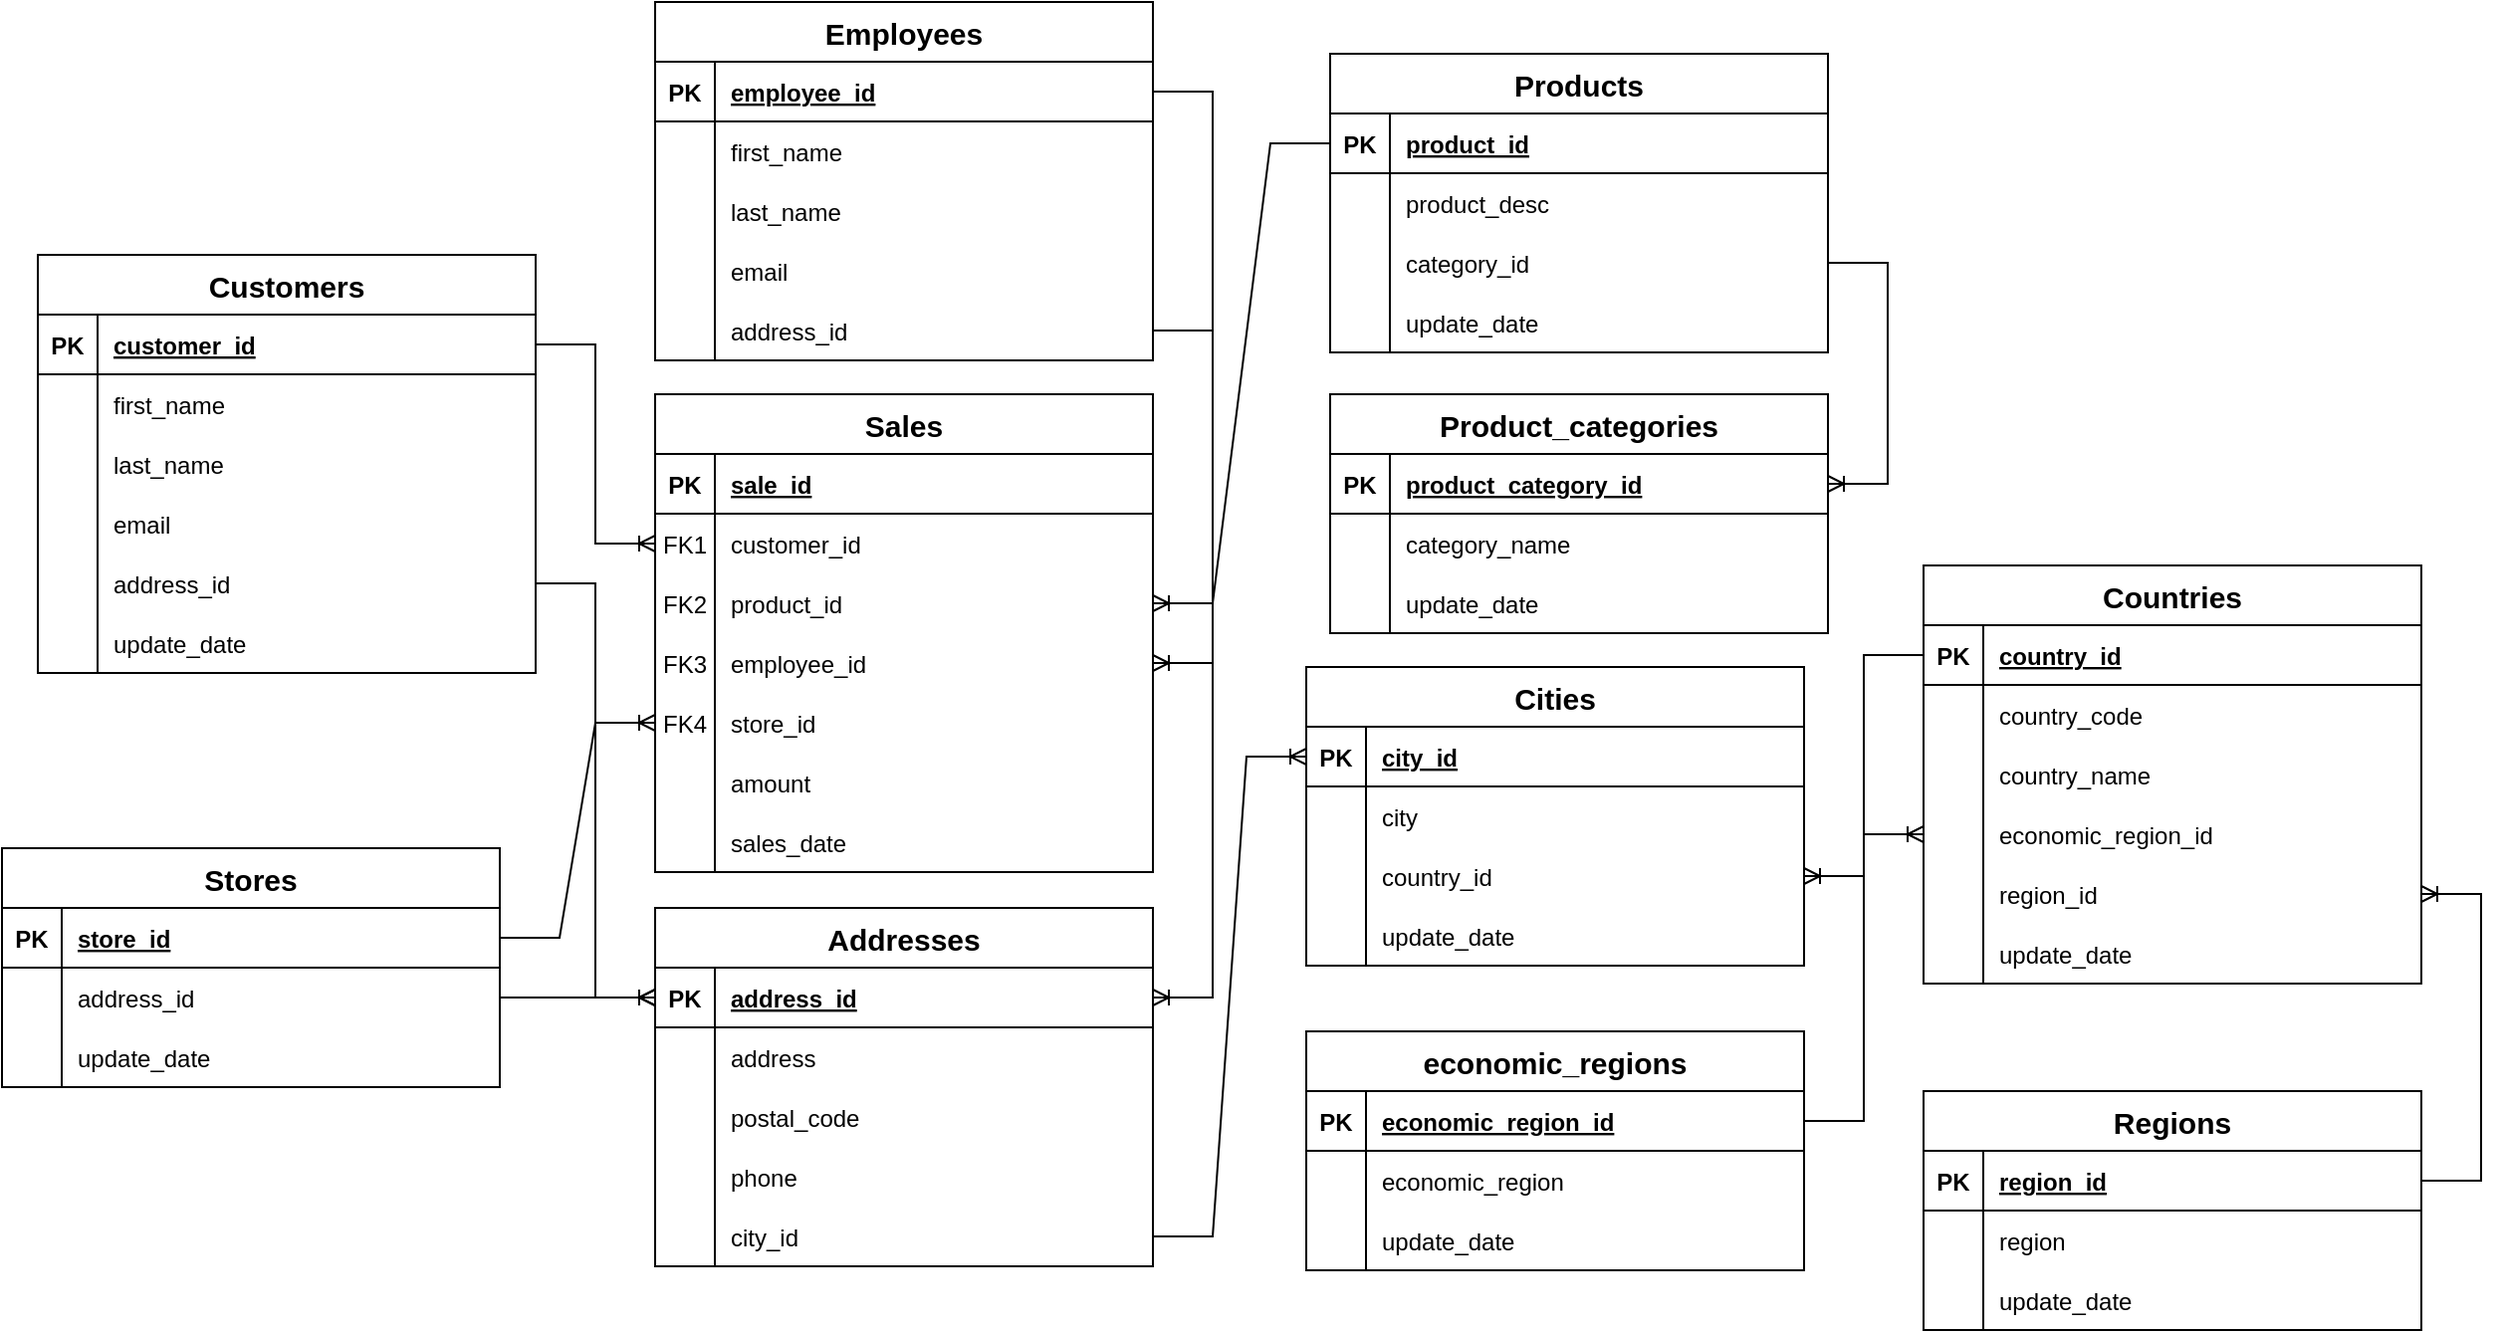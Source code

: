 <mxfile version="24.6.4" type="github">
  <diagram id="R2lEEEUBdFMjLlhIrx00" name="Page-1">
    <mxGraphModel dx="1886" dy="1206" grid="0" gridSize="10" guides="1" tooltips="1" connect="1" arrows="1" fold="1" page="0" pageScale="1" pageWidth="850" pageHeight="1100" math="0" shadow="0" extFonts="Permanent Marker^https://fonts.googleapis.com/css?family=Permanent+Marker">
      <root>
        <mxCell id="0" />
        <mxCell id="1" parent="0" />
        <mxCell id="C-vyLk0tnHw3VtMMgP7b-2" value="Sales" style="shape=table;startSize=30;container=1;collapsible=1;childLayout=tableLayout;fixedRows=1;rowLines=0;fontStyle=1;align=center;resizeLast=1;fontSize=15;" parent="1" vertex="1">
          <mxGeometry x="360" y="-166" width="250" height="240" as="geometry" />
        </mxCell>
        <mxCell id="C-vyLk0tnHw3VtMMgP7b-3" value="" style="shape=partialRectangle;collapsible=0;dropTarget=0;pointerEvents=0;fillColor=none;points=[[0,0.5],[1,0.5]];portConstraint=eastwest;top=0;left=0;right=0;bottom=1;" parent="C-vyLk0tnHw3VtMMgP7b-2" vertex="1">
          <mxGeometry y="30" width="250" height="30" as="geometry" />
        </mxCell>
        <mxCell id="C-vyLk0tnHw3VtMMgP7b-4" value="PK" style="shape=partialRectangle;overflow=hidden;connectable=0;fillColor=none;top=0;left=0;bottom=0;right=0;fontStyle=1;" parent="C-vyLk0tnHw3VtMMgP7b-3" vertex="1">
          <mxGeometry width="30" height="30" as="geometry">
            <mxRectangle width="30" height="30" as="alternateBounds" />
          </mxGeometry>
        </mxCell>
        <mxCell id="C-vyLk0tnHw3VtMMgP7b-5" value="sale_id" style="shape=partialRectangle;overflow=hidden;connectable=0;fillColor=none;top=0;left=0;bottom=0;right=0;align=left;spacingLeft=6;fontStyle=5;" parent="C-vyLk0tnHw3VtMMgP7b-3" vertex="1">
          <mxGeometry x="30" width="220" height="30" as="geometry">
            <mxRectangle width="220" height="30" as="alternateBounds" />
          </mxGeometry>
        </mxCell>
        <mxCell id="C-vyLk0tnHw3VtMMgP7b-6" value="" style="shape=partialRectangle;collapsible=0;dropTarget=0;pointerEvents=0;fillColor=none;points=[[0,0.5],[1,0.5]];portConstraint=eastwest;top=0;left=0;right=0;bottom=0;" parent="C-vyLk0tnHw3VtMMgP7b-2" vertex="1">
          <mxGeometry y="60" width="250" height="30" as="geometry" />
        </mxCell>
        <mxCell id="C-vyLk0tnHw3VtMMgP7b-7" value="FK1" style="shape=partialRectangle;overflow=hidden;connectable=0;fillColor=none;top=0;left=0;bottom=0;right=0;" parent="C-vyLk0tnHw3VtMMgP7b-6" vertex="1">
          <mxGeometry width="30" height="30" as="geometry">
            <mxRectangle width="30" height="30" as="alternateBounds" />
          </mxGeometry>
        </mxCell>
        <mxCell id="C-vyLk0tnHw3VtMMgP7b-8" value="customer_id" style="shape=partialRectangle;overflow=hidden;connectable=0;fillColor=none;top=0;left=0;bottom=0;right=0;align=left;spacingLeft=6;" parent="C-vyLk0tnHw3VtMMgP7b-6" vertex="1">
          <mxGeometry x="30" width="220" height="30" as="geometry">
            <mxRectangle width="220" height="30" as="alternateBounds" />
          </mxGeometry>
        </mxCell>
        <mxCell id="C-vyLk0tnHw3VtMMgP7b-9" value="" style="shape=partialRectangle;collapsible=0;dropTarget=0;pointerEvents=0;fillColor=none;points=[[0,0.5],[1,0.5]];portConstraint=eastwest;top=0;left=0;right=0;bottom=0;" parent="C-vyLk0tnHw3VtMMgP7b-2" vertex="1">
          <mxGeometry y="90" width="250" height="30" as="geometry" />
        </mxCell>
        <mxCell id="C-vyLk0tnHw3VtMMgP7b-10" value="FK2" style="shape=partialRectangle;overflow=hidden;connectable=0;fillColor=none;top=0;left=0;bottom=0;right=0;" parent="C-vyLk0tnHw3VtMMgP7b-9" vertex="1">
          <mxGeometry width="30" height="30" as="geometry">
            <mxRectangle width="30" height="30" as="alternateBounds" />
          </mxGeometry>
        </mxCell>
        <mxCell id="C-vyLk0tnHw3VtMMgP7b-11" value="product_id" style="shape=partialRectangle;overflow=hidden;connectable=0;fillColor=none;top=0;left=0;bottom=0;right=0;align=left;spacingLeft=6;" parent="C-vyLk0tnHw3VtMMgP7b-9" vertex="1">
          <mxGeometry x="30" width="220" height="30" as="geometry">
            <mxRectangle width="220" height="30" as="alternateBounds" />
          </mxGeometry>
        </mxCell>
        <mxCell id="7gy6fMi0LhEZL40kNrZx-1" value="" style="shape=tableRow;horizontal=0;startSize=0;swimlaneHead=0;swimlaneBody=0;fillColor=none;collapsible=0;dropTarget=0;points=[[0,0.5],[1,0.5]];portConstraint=eastwest;top=0;left=0;right=0;bottom=0;" parent="C-vyLk0tnHw3VtMMgP7b-2" vertex="1">
          <mxGeometry y="120" width="250" height="30" as="geometry" />
        </mxCell>
        <mxCell id="7gy6fMi0LhEZL40kNrZx-2" value="FK3" style="shape=partialRectangle;connectable=0;fillColor=none;top=0;left=0;bottom=0;right=0;editable=1;overflow=hidden;" parent="7gy6fMi0LhEZL40kNrZx-1" vertex="1">
          <mxGeometry width="30" height="30" as="geometry">
            <mxRectangle width="30" height="30" as="alternateBounds" />
          </mxGeometry>
        </mxCell>
        <mxCell id="7gy6fMi0LhEZL40kNrZx-3" value="employee_id" style="shape=partialRectangle;connectable=0;fillColor=none;top=0;left=0;bottom=0;right=0;align=left;spacingLeft=6;overflow=hidden;" parent="7gy6fMi0LhEZL40kNrZx-1" vertex="1">
          <mxGeometry x="30" width="220" height="30" as="geometry">
            <mxRectangle width="220" height="30" as="alternateBounds" />
          </mxGeometry>
        </mxCell>
        <mxCell id="7gy6fMi0LhEZL40kNrZx-7" value="" style="shape=tableRow;horizontal=0;startSize=0;swimlaneHead=0;swimlaneBody=0;fillColor=none;collapsible=0;dropTarget=0;points=[[0,0.5],[1,0.5]];portConstraint=eastwest;top=0;left=0;right=0;bottom=0;" parent="C-vyLk0tnHw3VtMMgP7b-2" vertex="1">
          <mxGeometry y="150" width="250" height="30" as="geometry" />
        </mxCell>
        <mxCell id="7gy6fMi0LhEZL40kNrZx-8" value="FK4" style="shape=partialRectangle;connectable=0;fillColor=none;top=0;left=0;bottom=0;right=0;editable=1;overflow=hidden;" parent="7gy6fMi0LhEZL40kNrZx-7" vertex="1">
          <mxGeometry width="30" height="30" as="geometry">
            <mxRectangle width="30" height="30" as="alternateBounds" />
          </mxGeometry>
        </mxCell>
        <mxCell id="7gy6fMi0LhEZL40kNrZx-9" value="store_id" style="shape=partialRectangle;connectable=0;fillColor=none;top=0;left=0;bottom=0;right=0;align=left;spacingLeft=6;overflow=hidden;" parent="7gy6fMi0LhEZL40kNrZx-7" vertex="1">
          <mxGeometry x="30" width="220" height="30" as="geometry">
            <mxRectangle width="220" height="30" as="alternateBounds" />
          </mxGeometry>
        </mxCell>
        <mxCell id="7gy6fMi0LhEZL40kNrZx-4" value="" style="shape=tableRow;horizontal=0;startSize=0;swimlaneHead=0;swimlaneBody=0;fillColor=none;collapsible=0;dropTarget=0;points=[[0,0.5],[1,0.5]];portConstraint=eastwest;top=0;left=0;right=0;bottom=0;" parent="C-vyLk0tnHw3VtMMgP7b-2" vertex="1">
          <mxGeometry y="180" width="250" height="30" as="geometry" />
        </mxCell>
        <mxCell id="7gy6fMi0LhEZL40kNrZx-5" value="" style="shape=partialRectangle;connectable=0;fillColor=none;top=0;left=0;bottom=0;right=0;editable=1;overflow=hidden;" parent="7gy6fMi0LhEZL40kNrZx-4" vertex="1">
          <mxGeometry width="30" height="30" as="geometry">
            <mxRectangle width="30" height="30" as="alternateBounds" />
          </mxGeometry>
        </mxCell>
        <mxCell id="7gy6fMi0LhEZL40kNrZx-6" value="amount" style="shape=partialRectangle;connectable=0;fillColor=none;top=0;left=0;bottom=0;right=0;align=left;spacingLeft=6;overflow=hidden;" parent="7gy6fMi0LhEZL40kNrZx-4" vertex="1">
          <mxGeometry x="30" width="220" height="30" as="geometry">
            <mxRectangle width="220" height="30" as="alternateBounds" />
          </mxGeometry>
        </mxCell>
        <mxCell id="7gy6fMi0LhEZL40kNrZx-131" style="shape=tableRow;horizontal=0;startSize=0;swimlaneHead=0;swimlaneBody=0;fillColor=none;collapsible=0;dropTarget=0;points=[[0,0.5],[1,0.5]];portConstraint=eastwest;top=0;left=0;right=0;bottom=0;" parent="C-vyLk0tnHw3VtMMgP7b-2" vertex="1">
          <mxGeometry y="210" width="250" height="30" as="geometry" />
        </mxCell>
        <mxCell id="7gy6fMi0LhEZL40kNrZx-132" style="shape=partialRectangle;connectable=0;fillColor=none;top=0;left=0;bottom=0;right=0;editable=1;overflow=hidden;" parent="7gy6fMi0LhEZL40kNrZx-131" vertex="1">
          <mxGeometry width="30" height="30" as="geometry">
            <mxRectangle width="30" height="30" as="alternateBounds" />
          </mxGeometry>
        </mxCell>
        <mxCell id="7gy6fMi0LhEZL40kNrZx-133" value="sales_date" style="shape=partialRectangle;connectable=0;fillColor=none;top=0;left=0;bottom=0;right=0;align=left;spacingLeft=6;overflow=hidden;" parent="7gy6fMi0LhEZL40kNrZx-131" vertex="1">
          <mxGeometry x="30" width="220" height="30" as="geometry">
            <mxRectangle width="220" height="30" as="alternateBounds" />
          </mxGeometry>
        </mxCell>
        <mxCell id="7gy6fMi0LhEZL40kNrZx-35" value="Products" style="shape=table;startSize=30;container=1;collapsible=1;childLayout=tableLayout;fixedRows=1;rowLines=0;fontStyle=1;align=center;resizeLast=1;fontSize=15;" parent="1" vertex="1">
          <mxGeometry x="699" y="-337" width="250" height="150" as="geometry" />
        </mxCell>
        <mxCell id="7gy6fMi0LhEZL40kNrZx-36" value="" style="shape=partialRectangle;collapsible=0;dropTarget=0;pointerEvents=0;fillColor=none;points=[[0,0.5],[1,0.5]];portConstraint=eastwest;top=0;left=0;right=0;bottom=1;" parent="7gy6fMi0LhEZL40kNrZx-35" vertex="1">
          <mxGeometry y="30" width="250" height="30" as="geometry" />
        </mxCell>
        <mxCell id="7gy6fMi0LhEZL40kNrZx-37" value="PK" style="shape=partialRectangle;overflow=hidden;connectable=0;fillColor=none;top=0;left=0;bottom=0;right=0;fontStyle=1;" parent="7gy6fMi0LhEZL40kNrZx-36" vertex="1">
          <mxGeometry width="30" height="30" as="geometry">
            <mxRectangle width="30" height="30" as="alternateBounds" />
          </mxGeometry>
        </mxCell>
        <mxCell id="7gy6fMi0LhEZL40kNrZx-38" value="product_id" style="shape=partialRectangle;overflow=hidden;connectable=0;fillColor=none;top=0;left=0;bottom=0;right=0;align=left;spacingLeft=6;fontStyle=5;" parent="7gy6fMi0LhEZL40kNrZx-36" vertex="1">
          <mxGeometry x="30" width="220" height="30" as="geometry">
            <mxRectangle width="220" height="30" as="alternateBounds" />
          </mxGeometry>
        </mxCell>
        <mxCell id="7gy6fMi0LhEZL40kNrZx-39" value="" style="shape=partialRectangle;collapsible=0;dropTarget=0;pointerEvents=0;fillColor=none;points=[[0,0.5],[1,0.5]];portConstraint=eastwest;top=0;left=0;right=0;bottom=0;" parent="7gy6fMi0LhEZL40kNrZx-35" vertex="1">
          <mxGeometry y="60" width="250" height="30" as="geometry" />
        </mxCell>
        <mxCell id="7gy6fMi0LhEZL40kNrZx-40" value="" style="shape=partialRectangle;overflow=hidden;connectable=0;fillColor=none;top=0;left=0;bottom=0;right=0;" parent="7gy6fMi0LhEZL40kNrZx-39" vertex="1">
          <mxGeometry width="30" height="30" as="geometry">
            <mxRectangle width="30" height="30" as="alternateBounds" />
          </mxGeometry>
        </mxCell>
        <mxCell id="7gy6fMi0LhEZL40kNrZx-41" value="product_desc" style="shape=partialRectangle;overflow=hidden;connectable=0;fillColor=none;top=0;left=0;bottom=0;right=0;align=left;spacingLeft=6;" parent="7gy6fMi0LhEZL40kNrZx-39" vertex="1">
          <mxGeometry x="30" width="220" height="30" as="geometry">
            <mxRectangle width="220" height="30" as="alternateBounds" />
          </mxGeometry>
        </mxCell>
        <mxCell id="7gy6fMi0LhEZL40kNrZx-42" value="" style="shape=partialRectangle;collapsible=0;dropTarget=0;pointerEvents=0;fillColor=none;points=[[0,0.5],[1,0.5]];portConstraint=eastwest;top=0;left=0;right=0;bottom=0;" parent="7gy6fMi0LhEZL40kNrZx-35" vertex="1">
          <mxGeometry y="90" width="250" height="30" as="geometry" />
        </mxCell>
        <mxCell id="7gy6fMi0LhEZL40kNrZx-43" value="" style="shape=partialRectangle;overflow=hidden;connectable=0;fillColor=none;top=0;left=0;bottom=0;right=0;" parent="7gy6fMi0LhEZL40kNrZx-42" vertex="1">
          <mxGeometry width="30" height="30" as="geometry">
            <mxRectangle width="30" height="30" as="alternateBounds" />
          </mxGeometry>
        </mxCell>
        <mxCell id="7gy6fMi0LhEZL40kNrZx-44" value="category_id" style="shape=partialRectangle;overflow=hidden;connectable=0;fillColor=none;top=0;left=0;bottom=0;right=0;align=left;spacingLeft=6;" parent="7gy6fMi0LhEZL40kNrZx-42" vertex="1">
          <mxGeometry x="30" width="220" height="30" as="geometry">
            <mxRectangle width="220" height="30" as="alternateBounds" />
          </mxGeometry>
        </mxCell>
        <mxCell id="7gy6fMi0LhEZL40kNrZx-48" value="" style="shape=tableRow;horizontal=0;startSize=0;swimlaneHead=0;swimlaneBody=0;fillColor=none;collapsible=0;dropTarget=0;points=[[0,0.5],[1,0.5]];portConstraint=eastwest;top=0;left=0;right=0;bottom=0;" parent="7gy6fMi0LhEZL40kNrZx-35" vertex="1">
          <mxGeometry y="120" width="250" height="30" as="geometry" />
        </mxCell>
        <mxCell id="7gy6fMi0LhEZL40kNrZx-49" value="" style="shape=partialRectangle;connectable=0;fillColor=none;top=0;left=0;bottom=0;right=0;editable=1;overflow=hidden;" parent="7gy6fMi0LhEZL40kNrZx-48" vertex="1">
          <mxGeometry width="30" height="30" as="geometry">
            <mxRectangle width="30" height="30" as="alternateBounds" />
          </mxGeometry>
        </mxCell>
        <mxCell id="7gy6fMi0LhEZL40kNrZx-50" value="update_date" style="shape=partialRectangle;connectable=0;fillColor=none;top=0;left=0;bottom=0;right=0;align=left;spacingLeft=6;overflow=hidden;" parent="7gy6fMi0LhEZL40kNrZx-48" vertex="1">
          <mxGeometry x="30" width="220" height="30" as="geometry">
            <mxRectangle width="220" height="30" as="alternateBounds" />
          </mxGeometry>
        </mxCell>
        <mxCell id="7gy6fMi0LhEZL40kNrZx-83" value="Employees" style="shape=table;startSize=30;container=1;collapsible=1;childLayout=tableLayout;fixedRows=1;rowLines=0;fontStyle=1;align=center;resizeLast=1;fontSize=15;" parent="1" vertex="1">
          <mxGeometry x="360" y="-363" width="250" height="180" as="geometry" />
        </mxCell>
        <mxCell id="7gy6fMi0LhEZL40kNrZx-84" value="" style="shape=partialRectangle;collapsible=0;dropTarget=0;pointerEvents=0;fillColor=none;points=[[0,0.5],[1,0.5]];portConstraint=eastwest;top=0;left=0;right=0;bottom=1;" parent="7gy6fMi0LhEZL40kNrZx-83" vertex="1">
          <mxGeometry y="30" width="250" height="30" as="geometry" />
        </mxCell>
        <mxCell id="7gy6fMi0LhEZL40kNrZx-85" value="PK" style="shape=partialRectangle;overflow=hidden;connectable=0;fillColor=none;top=0;left=0;bottom=0;right=0;fontStyle=1;" parent="7gy6fMi0LhEZL40kNrZx-84" vertex="1">
          <mxGeometry width="30" height="30" as="geometry">
            <mxRectangle width="30" height="30" as="alternateBounds" />
          </mxGeometry>
        </mxCell>
        <mxCell id="7gy6fMi0LhEZL40kNrZx-86" value="employee_id" style="shape=partialRectangle;overflow=hidden;connectable=0;fillColor=none;top=0;left=0;bottom=0;right=0;align=left;spacingLeft=6;fontStyle=5;" parent="7gy6fMi0LhEZL40kNrZx-84" vertex="1">
          <mxGeometry x="30" width="220" height="30" as="geometry">
            <mxRectangle width="220" height="30" as="alternateBounds" />
          </mxGeometry>
        </mxCell>
        <mxCell id="T1LQTkbKFLApUZQrbnHB-50" style="shape=partialRectangle;collapsible=0;dropTarget=0;pointerEvents=0;fillColor=none;points=[[0,0.5],[1,0.5]];portConstraint=eastwest;top=0;left=0;right=0;bottom=0;" vertex="1" parent="7gy6fMi0LhEZL40kNrZx-83">
          <mxGeometry y="60" width="250" height="30" as="geometry" />
        </mxCell>
        <mxCell id="T1LQTkbKFLApUZQrbnHB-51" style="shape=partialRectangle;overflow=hidden;connectable=0;fillColor=none;top=0;left=0;bottom=0;right=0;" vertex="1" parent="T1LQTkbKFLApUZQrbnHB-50">
          <mxGeometry width="30" height="30" as="geometry">
            <mxRectangle width="30" height="30" as="alternateBounds" />
          </mxGeometry>
        </mxCell>
        <mxCell id="T1LQTkbKFLApUZQrbnHB-52" value="first_name" style="shape=partialRectangle;overflow=hidden;connectable=0;fillColor=none;top=0;left=0;bottom=0;right=0;align=left;spacingLeft=6;" vertex="1" parent="T1LQTkbKFLApUZQrbnHB-50">
          <mxGeometry x="30" width="220" height="30" as="geometry">
            <mxRectangle width="220" height="30" as="alternateBounds" />
          </mxGeometry>
        </mxCell>
        <mxCell id="T1LQTkbKFLApUZQrbnHB-53" style="shape=partialRectangle;collapsible=0;dropTarget=0;pointerEvents=0;fillColor=none;points=[[0,0.5],[1,0.5]];portConstraint=eastwest;top=0;left=0;right=0;bottom=0;" vertex="1" parent="7gy6fMi0LhEZL40kNrZx-83">
          <mxGeometry y="90" width="250" height="30" as="geometry" />
        </mxCell>
        <mxCell id="T1LQTkbKFLApUZQrbnHB-54" style="shape=partialRectangle;overflow=hidden;connectable=0;fillColor=none;top=0;left=0;bottom=0;right=0;" vertex="1" parent="T1LQTkbKFLApUZQrbnHB-53">
          <mxGeometry width="30" height="30" as="geometry">
            <mxRectangle width="30" height="30" as="alternateBounds" />
          </mxGeometry>
        </mxCell>
        <mxCell id="T1LQTkbKFLApUZQrbnHB-55" value="last_name" style="shape=partialRectangle;overflow=hidden;connectable=0;fillColor=none;top=0;left=0;bottom=0;right=0;align=left;spacingLeft=6;" vertex="1" parent="T1LQTkbKFLApUZQrbnHB-53">
          <mxGeometry x="30" width="220" height="30" as="geometry">
            <mxRectangle width="220" height="30" as="alternateBounds" />
          </mxGeometry>
        </mxCell>
        <mxCell id="T1LQTkbKFLApUZQrbnHB-56" style="shape=partialRectangle;collapsible=0;dropTarget=0;pointerEvents=0;fillColor=none;points=[[0,0.5],[1,0.5]];portConstraint=eastwest;top=0;left=0;right=0;bottom=0;" vertex="1" parent="7gy6fMi0LhEZL40kNrZx-83">
          <mxGeometry y="120" width="250" height="30" as="geometry" />
        </mxCell>
        <mxCell id="T1LQTkbKFLApUZQrbnHB-57" style="shape=partialRectangle;overflow=hidden;connectable=0;fillColor=none;top=0;left=0;bottom=0;right=0;" vertex="1" parent="T1LQTkbKFLApUZQrbnHB-56">
          <mxGeometry width="30" height="30" as="geometry">
            <mxRectangle width="30" height="30" as="alternateBounds" />
          </mxGeometry>
        </mxCell>
        <mxCell id="T1LQTkbKFLApUZQrbnHB-58" value="email" style="shape=partialRectangle;overflow=hidden;connectable=0;fillColor=none;top=0;left=0;bottom=0;right=0;align=left;spacingLeft=6;" vertex="1" parent="T1LQTkbKFLApUZQrbnHB-56">
          <mxGeometry x="30" width="220" height="30" as="geometry">
            <mxRectangle width="220" height="30" as="alternateBounds" />
          </mxGeometry>
        </mxCell>
        <mxCell id="7gy6fMi0LhEZL40kNrZx-87" value="" style="shape=partialRectangle;collapsible=0;dropTarget=0;pointerEvents=0;fillColor=none;points=[[0,0.5],[1,0.5]];portConstraint=eastwest;top=0;left=0;right=0;bottom=0;" parent="7gy6fMi0LhEZL40kNrZx-83" vertex="1">
          <mxGeometry y="150" width="250" height="30" as="geometry" />
        </mxCell>
        <mxCell id="7gy6fMi0LhEZL40kNrZx-88" value="" style="shape=partialRectangle;overflow=hidden;connectable=0;fillColor=none;top=0;left=0;bottom=0;right=0;" parent="7gy6fMi0LhEZL40kNrZx-87" vertex="1">
          <mxGeometry width="30" height="30" as="geometry">
            <mxRectangle width="30" height="30" as="alternateBounds" />
          </mxGeometry>
        </mxCell>
        <mxCell id="7gy6fMi0LhEZL40kNrZx-89" value="address_id" style="shape=partialRectangle;overflow=hidden;connectable=0;fillColor=none;top=0;left=0;bottom=0;right=0;align=left;spacingLeft=6;" parent="7gy6fMi0LhEZL40kNrZx-87" vertex="1">
          <mxGeometry x="30" width="220" height="30" as="geometry">
            <mxRectangle width="220" height="30" as="alternateBounds" />
          </mxGeometry>
        </mxCell>
        <mxCell id="7gy6fMi0LhEZL40kNrZx-126" value="" style="edgeStyle=entityRelationEdgeStyle;fontSize=12;html=1;endArrow=ERoneToMany;rounded=0;entryX=0;entryY=0.5;entryDx=0;entryDy=0;" parent="1" source="T1LQTkbKFLApUZQrbnHB-60" target="7gy6fMi0LhEZL40kNrZx-7" edge="1">
          <mxGeometry width="100" height="100" relative="1" as="geometry">
            <mxPoint x="369" y="367" as="sourcePoint" />
            <mxPoint x="358" y="133" as="targetPoint" />
            <Array as="points">
              <mxPoint x="365" y="232" />
              <mxPoint x="371" y="233" />
              <mxPoint x="370" y="238" />
              <mxPoint x="353" y="191" />
            </Array>
          </mxGeometry>
        </mxCell>
        <mxCell id="7gy6fMi0LhEZL40kNrZx-127" value="" style="edgeStyle=entityRelationEdgeStyle;fontSize=12;html=1;endArrow=ERoneToMany;rounded=0;exitX=1;exitY=0.5;exitDx=0;exitDy=0;entryX=1;entryY=0.5;entryDx=0;entryDy=0;" parent="1" source="7gy6fMi0LhEZL40kNrZx-84" target="7gy6fMi0LhEZL40kNrZx-1" edge="1">
          <mxGeometry width="100" height="100" relative="1" as="geometry">
            <mxPoint x="329" y="-102" as="sourcePoint" />
            <mxPoint x="236" y="255" as="targetPoint" />
          </mxGeometry>
        </mxCell>
        <mxCell id="7gy6fMi0LhEZL40kNrZx-128" value="" style="edgeStyle=entityRelationEdgeStyle;fontSize=12;html=1;endArrow=ERoneToMany;rounded=0;exitX=1;exitY=0.5;exitDx=0;exitDy=0;entryX=0;entryY=0.5;entryDx=0;entryDy=0;" parent="1" source="T1LQTkbKFLApUZQrbnHB-118" target="C-vyLk0tnHw3VtMMgP7b-6" edge="1">
          <mxGeometry width="100" height="100" relative="1" as="geometry">
            <mxPoint x="864" y="-115" as="sourcePoint" />
            <mxPoint x="287" y="-143" as="targetPoint" />
          </mxGeometry>
        </mxCell>
        <mxCell id="7gy6fMi0LhEZL40kNrZx-129" value="" style="edgeStyle=entityRelationEdgeStyle;fontSize=12;html=1;endArrow=ERoneToMany;rounded=0;exitX=0;exitY=0.5;exitDx=0;exitDy=0;entryX=1;entryY=0.5;entryDx=0;entryDy=0;" parent="1" source="7gy6fMi0LhEZL40kNrZx-36" target="C-vyLk0tnHw3VtMMgP7b-9" edge="1">
          <mxGeometry width="100" height="100" relative="1" as="geometry">
            <mxPoint x="933" y="462" as="sourcePoint" />
            <mxPoint x="1033" y="362" as="targetPoint" />
          </mxGeometry>
        </mxCell>
        <mxCell id="T1LQTkbKFLApUZQrbnHB-7" value="Addresses" style="shape=table;startSize=30;container=1;collapsible=1;childLayout=tableLayout;fixedRows=1;rowLines=0;fontStyle=1;align=center;resizeLast=1;fontSize=15;" vertex="1" parent="1">
          <mxGeometry x="360" y="92" width="250" height="180" as="geometry" />
        </mxCell>
        <mxCell id="T1LQTkbKFLApUZQrbnHB-8" value="" style="shape=partialRectangle;collapsible=0;dropTarget=0;pointerEvents=0;fillColor=none;points=[[0,0.5],[1,0.5]];portConstraint=eastwest;top=0;left=0;right=0;bottom=1;" vertex="1" parent="T1LQTkbKFLApUZQrbnHB-7">
          <mxGeometry y="30" width="250" height="30" as="geometry" />
        </mxCell>
        <mxCell id="T1LQTkbKFLApUZQrbnHB-9" value="PK" style="shape=partialRectangle;overflow=hidden;connectable=0;fillColor=none;top=0;left=0;bottom=0;right=0;fontStyle=1;" vertex="1" parent="T1LQTkbKFLApUZQrbnHB-8">
          <mxGeometry width="30" height="30" as="geometry">
            <mxRectangle width="30" height="30" as="alternateBounds" />
          </mxGeometry>
        </mxCell>
        <mxCell id="T1LQTkbKFLApUZQrbnHB-10" value="address_id" style="shape=partialRectangle;overflow=hidden;connectable=0;fillColor=none;top=0;left=0;bottom=0;right=0;align=left;spacingLeft=6;fontStyle=5;" vertex="1" parent="T1LQTkbKFLApUZQrbnHB-8">
          <mxGeometry x="30" width="220" height="30" as="geometry">
            <mxRectangle width="220" height="30" as="alternateBounds" />
          </mxGeometry>
        </mxCell>
        <mxCell id="T1LQTkbKFLApUZQrbnHB-11" value="" style="shape=partialRectangle;collapsible=0;dropTarget=0;pointerEvents=0;fillColor=none;points=[[0,0.5],[1,0.5]];portConstraint=eastwest;top=0;left=0;right=0;bottom=0;" vertex="1" parent="T1LQTkbKFLApUZQrbnHB-7">
          <mxGeometry y="60" width="250" height="30" as="geometry" />
        </mxCell>
        <mxCell id="T1LQTkbKFLApUZQrbnHB-12" value="" style="shape=partialRectangle;overflow=hidden;connectable=0;fillColor=none;top=0;left=0;bottom=0;right=0;" vertex="1" parent="T1LQTkbKFLApUZQrbnHB-11">
          <mxGeometry width="30" height="30" as="geometry">
            <mxRectangle width="30" height="30" as="alternateBounds" />
          </mxGeometry>
        </mxCell>
        <mxCell id="T1LQTkbKFLApUZQrbnHB-13" value="address" style="shape=partialRectangle;overflow=hidden;connectable=0;fillColor=none;top=0;left=0;bottom=0;right=0;align=left;spacingLeft=6;" vertex="1" parent="T1LQTkbKFLApUZQrbnHB-11">
          <mxGeometry x="30" width="220" height="30" as="geometry">
            <mxRectangle width="220" height="30" as="alternateBounds" />
          </mxGeometry>
        </mxCell>
        <mxCell id="T1LQTkbKFLApUZQrbnHB-14" style="shape=partialRectangle;collapsible=0;dropTarget=0;pointerEvents=0;fillColor=none;points=[[0,0.5],[1,0.5]];portConstraint=eastwest;top=0;left=0;right=0;bottom=0;" vertex="1" parent="T1LQTkbKFLApUZQrbnHB-7">
          <mxGeometry y="90" width="250" height="30" as="geometry" />
        </mxCell>
        <mxCell id="T1LQTkbKFLApUZQrbnHB-15" style="shape=partialRectangle;overflow=hidden;connectable=0;fillColor=none;top=0;left=0;bottom=0;right=0;" vertex="1" parent="T1LQTkbKFLApUZQrbnHB-14">
          <mxGeometry width="30" height="30" as="geometry">
            <mxRectangle width="30" height="30" as="alternateBounds" />
          </mxGeometry>
        </mxCell>
        <mxCell id="T1LQTkbKFLApUZQrbnHB-16" value="postal_code" style="shape=partialRectangle;overflow=hidden;connectable=0;fillColor=none;top=0;left=0;bottom=0;right=0;align=left;spacingLeft=6;" vertex="1" parent="T1LQTkbKFLApUZQrbnHB-14">
          <mxGeometry x="30" width="220" height="30" as="geometry">
            <mxRectangle width="220" height="30" as="alternateBounds" />
          </mxGeometry>
        </mxCell>
        <mxCell id="T1LQTkbKFLApUZQrbnHB-17" style="shape=partialRectangle;collapsible=0;dropTarget=0;pointerEvents=0;fillColor=none;points=[[0,0.5],[1,0.5]];portConstraint=eastwest;top=0;left=0;right=0;bottom=0;" vertex="1" parent="T1LQTkbKFLApUZQrbnHB-7">
          <mxGeometry y="120" width="250" height="30" as="geometry" />
        </mxCell>
        <mxCell id="T1LQTkbKFLApUZQrbnHB-18" style="shape=partialRectangle;overflow=hidden;connectable=0;fillColor=none;top=0;left=0;bottom=0;right=0;" vertex="1" parent="T1LQTkbKFLApUZQrbnHB-17">
          <mxGeometry width="30" height="30" as="geometry">
            <mxRectangle width="30" height="30" as="alternateBounds" />
          </mxGeometry>
        </mxCell>
        <mxCell id="T1LQTkbKFLApUZQrbnHB-19" value="phone" style="shape=partialRectangle;overflow=hidden;connectable=0;fillColor=none;top=0;left=0;bottom=0;right=0;align=left;spacingLeft=6;" vertex="1" parent="T1LQTkbKFLApUZQrbnHB-17">
          <mxGeometry x="30" width="220" height="30" as="geometry">
            <mxRectangle width="220" height="30" as="alternateBounds" />
          </mxGeometry>
        </mxCell>
        <mxCell id="T1LQTkbKFLApUZQrbnHB-20" style="shape=partialRectangle;collapsible=0;dropTarget=0;pointerEvents=0;fillColor=none;points=[[0,0.5],[1,0.5]];portConstraint=eastwest;top=0;left=0;right=0;bottom=0;" vertex="1" parent="T1LQTkbKFLApUZQrbnHB-7">
          <mxGeometry y="150" width="250" height="30" as="geometry" />
        </mxCell>
        <mxCell id="T1LQTkbKFLApUZQrbnHB-21" style="shape=partialRectangle;overflow=hidden;connectable=0;fillColor=none;top=0;left=0;bottom=0;right=0;" vertex="1" parent="T1LQTkbKFLApUZQrbnHB-20">
          <mxGeometry width="30" height="30" as="geometry">
            <mxRectangle width="30" height="30" as="alternateBounds" />
          </mxGeometry>
        </mxCell>
        <mxCell id="T1LQTkbKFLApUZQrbnHB-22" value="city_id" style="shape=partialRectangle;overflow=hidden;connectable=0;fillColor=none;top=0;left=0;bottom=0;right=0;align=left;spacingLeft=6;" vertex="1" parent="T1LQTkbKFLApUZQrbnHB-20">
          <mxGeometry x="30" width="220" height="30" as="geometry">
            <mxRectangle width="220" height="30" as="alternateBounds" />
          </mxGeometry>
        </mxCell>
        <mxCell id="T1LQTkbKFLApUZQrbnHB-59" value="Stores" style="shape=table;startSize=30;container=1;collapsible=1;childLayout=tableLayout;fixedRows=1;rowLines=0;fontStyle=1;align=center;resizeLast=1;fontSize=15;" vertex="1" parent="1">
          <mxGeometry x="32" y="62" width="250" height="120" as="geometry" />
        </mxCell>
        <mxCell id="T1LQTkbKFLApUZQrbnHB-60" value="" style="shape=partialRectangle;collapsible=0;dropTarget=0;pointerEvents=0;fillColor=none;points=[[0,0.5],[1,0.5]];portConstraint=eastwest;top=0;left=0;right=0;bottom=1;" vertex="1" parent="T1LQTkbKFLApUZQrbnHB-59">
          <mxGeometry y="30" width="250" height="30" as="geometry" />
        </mxCell>
        <mxCell id="T1LQTkbKFLApUZQrbnHB-61" value="PK" style="shape=partialRectangle;overflow=hidden;connectable=0;fillColor=none;top=0;left=0;bottom=0;right=0;fontStyle=1;" vertex="1" parent="T1LQTkbKFLApUZQrbnHB-60">
          <mxGeometry width="30" height="30" as="geometry">
            <mxRectangle width="30" height="30" as="alternateBounds" />
          </mxGeometry>
        </mxCell>
        <mxCell id="T1LQTkbKFLApUZQrbnHB-62" value="store_id" style="shape=partialRectangle;overflow=hidden;connectable=0;fillColor=none;top=0;left=0;bottom=0;right=0;align=left;spacingLeft=6;fontStyle=5;" vertex="1" parent="T1LQTkbKFLApUZQrbnHB-60">
          <mxGeometry x="30" width="220" height="30" as="geometry">
            <mxRectangle width="220" height="30" as="alternateBounds" />
          </mxGeometry>
        </mxCell>
        <mxCell id="T1LQTkbKFLApUZQrbnHB-114" style="shape=partialRectangle;collapsible=0;dropTarget=0;pointerEvents=0;fillColor=none;points=[[0,0.5],[1,0.5]];portConstraint=eastwest;top=0;left=0;right=0;bottom=0;" vertex="1" parent="T1LQTkbKFLApUZQrbnHB-59">
          <mxGeometry y="60" width="250" height="30" as="geometry" />
        </mxCell>
        <mxCell id="T1LQTkbKFLApUZQrbnHB-115" style="shape=partialRectangle;overflow=hidden;connectable=0;fillColor=none;top=0;left=0;bottom=0;right=0;" vertex="1" parent="T1LQTkbKFLApUZQrbnHB-114">
          <mxGeometry width="30" height="30" as="geometry">
            <mxRectangle width="30" height="30" as="alternateBounds" />
          </mxGeometry>
        </mxCell>
        <mxCell id="T1LQTkbKFLApUZQrbnHB-116" value="address_id" style="shape=partialRectangle;overflow=hidden;connectable=0;fillColor=none;top=0;left=0;bottom=0;right=0;align=left;spacingLeft=6;" vertex="1" parent="T1LQTkbKFLApUZQrbnHB-114">
          <mxGeometry x="30" width="220" height="30" as="geometry">
            <mxRectangle width="220" height="30" as="alternateBounds" />
          </mxGeometry>
        </mxCell>
        <mxCell id="T1LQTkbKFLApUZQrbnHB-108" style="shape=partialRectangle;collapsible=0;dropTarget=0;pointerEvents=0;fillColor=none;points=[[0,0.5],[1,0.5]];portConstraint=eastwest;top=0;left=0;right=0;bottom=0;" vertex="1" parent="T1LQTkbKFLApUZQrbnHB-59">
          <mxGeometry y="90" width="250" height="30" as="geometry" />
        </mxCell>
        <mxCell id="T1LQTkbKFLApUZQrbnHB-109" style="shape=partialRectangle;overflow=hidden;connectable=0;fillColor=none;top=0;left=0;bottom=0;right=0;" vertex="1" parent="T1LQTkbKFLApUZQrbnHB-108">
          <mxGeometry width="30" height="30" as="geometry">
            <mxRectangle width="30" height="30" as="alternateBounds" />
          </mxGeometry>
        </mxCell>
        <mxCell id="T1LQTkbKFLApUZQrbnHB-110" value="update_date" style="shape=partialRectangle;overflow=hidden;connectable=0;fillColor=none;top=0;left=0;bottom=0;right=0;align=left;spacingLeft=6;" vertex="1" parent="T1LQTkbKFLApUZQrbnHB-108">
          <mxGeometry x="30" width="220" height="30" as="geometry">
            <mxRectangle width="220" height="30" as="alternateBounds" />
          </mxGeometry>
        </mxCell>
        <mxCell id="T1LQTkbKFLApUZQrbnHB-117" value="Customers" style="shape=table;startSize=30;container=1;collapsible=1;childLayout=tableLayout;fixedRows=1;rowLines=0;fontStyle=1;align=center;resizeLast=1;fontSize=15;" vertex="1" parent="1">
          <mxGeometry x="50" y="-236" width="250" height="210" as="geometry" />
        </mxCell>
        <mxCell id="T1LQTkbKFLApUZQrbnHB-118" value="" style="shape=partialRectangle;collapsible=0;dropTarget=0;pointerEvents=0;fillColor=none;points=[[0,0.5],[1,0.5]];portConstraint=eastwest;top=0;left=0;right=0;bottom=1;" vertex="1" parent="T1LQTkbKFLApUZQrbnHB-117">
          <mxGeometry y="30" width="250" height="30" as="geometry" />
        </mxCell>
        <mxCell id="T1LQTkbKFLApUZQrbnHB-119" value="PK" style="shape=partialRectangle;overflow=hidden;connectable=0;fillColor=none;top=0;left=0;bottom=0;right=0;fontStyle=1;" vertex="1" parent="T1LQTkbKFLApUZQrbnHB-118">
          <mxGeometry width="30" height="30" as="geometry">
            <mxRectangle width="30" height="30" as="alternateBounds" />
          </mxGeometry>
        </mxCell>
        <mxCell id="T1LQTkbKFLApUZQrbnHB-120" value="customer_id" style="shape=partialRectangle;overflow=hidden;connectable=0;fillColor=none;top=0;left=0;bottom=0;right=0;align=left;spacingLeft=6;fontStyle=5;" vertex="1" parent="T1LQTkbKFLApUZQrbnHB-118">
          <mxGeometry x="30" width="220" height="30" as="geometry">
            <mxRectangle width="220" height="30" as="alternateBounds" />
          </mxGeometry>
        </mxCell>
        <mxCell id="T1LQTkbKFLApUZQrbnHB-121" style="shape=partialRectangle;collapsible=0;dropTarget=0;pointerEvents=0;fillColor=none;points=[[0,0.5],[1,0.5]];portConstraint=eastwest;top=0;left=0;right=0;bottom=0;" vertex="1" parent="T1LQTkbKFLApUZQrbnHB-117">
          <mxGeometry y="60" width="250" height="30" as="geometry" />
        </mxCell>
        <mxCell id="T1LQTkbKFLApUZQrbnHB-122" style="shape=partialRectangle;overflow=hidden;connectable=0;fillColor=none;top=0;left=0;bottom=0;right=0;" vertex="1" parent="T1LQTkbKFLApUZQrbnHB-121">
          <mxGeometry width="30" height="30" as="geometry">
            <mxRectangle width="30" height="30" as="alternateBounds" />
          </mxGeometry>
        </mxCell>
        <mxCell id="T1LQTkbKFLApUZQrbnHB-123" value="first_name" style="shape=partialRectangle;overflow=hidden;connectable=0;fillColor=none;top=0;left=0;bottom=0;right=0;align=left;spacingLeft=6;" vertex="1" parent="T1LQTkbKFLApUZQrbnHB-121">
          <mxGeometry x="30" width="220" height="30" as="geometry">
            <mxRectangle width="220" height="30" as="alternateBounds" />
          </mxGeometry>
        </mxCell>
        <mxCell id="T1LQTkbKFLApUZQrbnHB-124" style="shape=partialRectangle;collapsible=0;dropTarget=0;pointerEvents=0;fillColor=none;points=[[0,0.5],[1,0.5]];portConstraint=eastwest;top=0;left=0;right=0;bottom=0;" vertex="1" parent="T1LQTkbKFLApUZQrbnHB-117">
          <mxGeometry y="90" width="250" height="30" as="geometry" />
        </mxCell>
        <mxCell id="T1LQTkbKFLApUZQrbnHB-125" style="shape=partialRectangle;overflow=hidden;connectable=0;fillColor=none;top=0;left=0;bottom=0;right=0;" vertex="1" parent="T1LQTkbKFLApUZQrbnHB-124">
          <mxGeometry width="30" height="30" as="geometry">
            <mxRectangle width="30" height="30" as="alternateBounds" />
          </mxGeometry>
        </mxCell>
        <mxCell id="T1LQTkbKFLApUZQrbnHB-126" value="last_name" style="shape=partialRectangle;overflow=hidden;connectable=0;fillColor=none;top=0;left=0;bottom=0;right=0;align=left;spacingLeft=6;" vertex="1" parent="T1LQTkbKFLApUZQrbnHB-124">
          <mxGeometry x="30" width="220" height="30" as="geometry">
            <mxRectangle width="220" height="30" as="alternateBounds" />
          </mxGeometry>
        </mxCell>
        <mxCell id="T1LQTkbKFLApUZQrbnHB-127" style="shape=partialRectangle;collapsible=0;dropTarget=0;pointerEvents=0;fillColor=none;points=[[0,0.5],[1,0.5]];portConstraint=eastwest;top=0;left=0;right=0;bottom=0;" vertex="1" parent="T1LQTkbKFLApUZQrbnHB-117">
          <mxGeometry y="120" width="250" height="30" as="geometry" />
        </mxCell>
        <mxCell id="T1LQTkbKFLApUZQrbnHB-128" style="shape=partialRectangle;overflow=hidden;connectable=0;fillColor=none;top=0;left=0;bottom=0;right=0;" vertex="1" parent="T1LQTkbKFLApUZQrbnHB-127">
          <mxGeometry width="30" height="30" as="geometry">
            <mxRectangle width="30" height="30" as="alternateBounds" />
          </mxGeometry>
        </mxCell>
        <mxCell id="T1LQTkbKFLApUZQrbnHB-129" value="email" style="shape=partialRectangle;overflow=hidden;connectable=0;fillColor=none;top=0;left=0;bottom=0;right=0;align=left;spacingLeft=6;" vertex="1" parent="T1LQTkbKFLApUZQrbnHB-127">
          <mxGeometry x="30" width="220" height="30" as="geometry">
            <mxRectangle width="220" height="30" as="alternateBounds" />
          </mxGeometry>
        </mxCell>
        <mxCell id="T1LQTkbKFLApUZQrbnHB-130" value="" style="shape=partialRectangle;collapsible=0;dropTarget=0;pointerEvents=0;fillColor=none;points=[[0,0.5],[1,0.5]];portConstraint=eastwest;top=0;left=0;right=0;bottom=0;" vertex="1" parent="T1LQTkbKFLApUZQrbnHB-117">
          <mxGeometry y="150" width="250" height="30" as="geometry" />
        </mxCell>
        <mxCell id="T1LQTkbKFLApUZQrbnHB-131" value="" style="shape=partialRectangle;overflow=hidden;connectable=0;fillColor=none;top=0;left=0;bottom=0;right=0;" vertex="1" parent="T1LQTkbKFLApUZQrbnHB-130">
          <mxGeometry width="30" height="30" as="geometry">
            <mxRectangle width="30" height="30" as="alternateBounds" />
          </mxGeometry>
        </mxCell>
        <mxCell id="T1LQTkbKFLApUZQrbnHB-132" value="address_id" style="shape=partialRectangle;overflow=hidden;connectable=0;fillColor=none;top=0;left=0;bottom=0;right=0;align=left;spacingLeft=6;" vertex="1" parent="T1LQTkbKFLApUZQrbnHB-130">
          <mxGeometry x="30" width="220" height="30" as="geometry">
            <mxRectangle width="220" height="30" as="alternateBounds" />
          </mxGeometry>
        </mxCell>
        <mxCell id="T1LQTkbKFLApUZQrbnHB-169" style="shape=partialRectangle;collapsible=0;dropTarget=0;pointerEvents=0;fillColor=none;points=[[0,0.5],[1,0.5]];portConstraint=eastwest;top=0;left=0;right=0;bottom=0;" vertex="1" parent="T1LQTkbKFLApUZQrbnHB-117">
          <mxGeometry y="180" width="250" height="30" as="geometry" />
        </mxCell>
        <mxCell id="T1LQTkbKFLApUZQrbnHB-170" style="shape=partialRectangle;overflow=hidden;connectable=0;fillColor=none;top=0;left=0;bottom=0;right=0;" vertex="1" parent="T1LQTkbKFLApUZQrbnHB-169">
          <mxGeometry width="30" height="30" as="geometry">
            <mxRectangle width="30" height="30" as="alternateBounds" />
          </mxGeometry>
        </mxCell>
        <mxCell id="T1LQTkbKFLApUZQrbnHB-171" value="update_date" style="shape=partialRectangle;overflow=hidden;connectable=0;fillColor=none;top=0;left=0;bottom=0;right=0;align=left;spacingLeft=6;" vertex="1" parent="T1LQTkbKFLApUZQrbnHB-169">
          <mxGeometry x="30" width="220" height="30" as="geometry">
            <mxRectangle width="220" height="30" as="alternateBounds" />
          </mxGeometry>
        </mxCell>
        <mxCell id="T1LQTkbKFLApUZQrbnHB-172" value="" style="edgeStyle=entityRelationEdgeStyle;fontSize=12;html=1;endArrow=ERoneToMany;rounded=0;exitX=1;exitY=0.5;exitDx=0;exitDy=0;entryX=0;entryY=0.5;entryDx=0;entryDy=0;" edge="1" parent="1" source="T1LQTkbKFLApUZQrbnHB-130" target="T1LQTkbKFLApUZQrbnHB-8">
          <mxGeometry width="100" height="100" relative="1" as="geometry">
            <mxPoint x="932" y="-185" as="sourcePoint" />
            <mxPoint x="872" y="-114" as="targetPoint" />
          </mxGeometry>
        </mxCell>
        <mxCell id="T1LQTkbKFLApUZQrbnHB-173" value="" style="edgeStyle=entityRelationEdgeStyle;fontSize=12;html=1;endArrow=ERoneToMany;rounded=0;entryX=0;entryY=0.5;entryDx=0;entryDy=0;exitX=1;exitY=0.5;exitDx=0;exitDy=0;" edge="1" parent="1" source="T1LQTkbKFLApUZQrbnHB-114" target="T1LQTkbKFLApUZQrbnHB-8">
          <mxGeometry width="100" height="100" relative="1" as="geometry">
            <mxPoint x="565" y="136" as="sourcePoint" />
            <mxPoint x="763" y="127" as="targetPoint" />
            <Array as="points">
              <mxPoint x="375" y="242" />
              <mxPoint x="381" y="243" />
              <mxPoint x="380" y="248" />
              <mxPoint x="363" y="201" />
            </Array>
          </mxGeometry>
        </mxCell>
        <mxCell id="T1LQTkbKFLApUZQrbnHB-174" value="" style="edgeStyle=entityRelationEdgeStyle;fontSize=12;html=1;endArrow=ERoneToMany;rounded=0;exitX=1;exitY=0.5;exitDx=0;exitDy=0;entryX=1;entryY=0.5;entryDx=0;entryDy=0;" edge="1" parent="1" source="7gy6fMi0LhEZL40kNrZx-87" target="T1LQTkbKFLApUZQrbnHB-8">
          <mxGeometry width="100" height="100" relative="1" as="geometry">
            <mxPoint x="620" y="-308" as="sourcePoint" />
            <mxPoint x="620" y="-20" as="targetPoint" />
          </mxGeometry>
        </mxCell>
        <mxCell id="T1LQTkbKFLApUZQrbnHB-175" value="Product_categories" style="shape=table;startSize=30;container=1;collapsible=1;childLayout=tableLayout;fixedRows=1;rowLines=0;fontStyle=1;align=center;resizeLast=1;fontSize=15;" vertex="1" parent="1">
          <mxGeometry x="699" y="-166" width="250" height="120" as="geometry" />
        </mxCell>
        <mxCell id="T1LQTkbKFLApUZQrbnHB-176" value="" style="shape=partialRectangle;collapsible=0;dropTarget=0;pointerEvents=0;fillColor=none;points=[[0,0.5],[1,0.5]];portConstraint=eastwest;top=0;left=0;right=0;bottom=1;" vertex="1" parent="T1LQTkbKFLApUZQrbnHB-175">
          <mxGeometry y="30" width="250" height="30" as="geometry" />
        </mxCell>
        <mxCell id="T1LQTkbKFLApUZQrbnHB-177" value="PK" style="shape=partialRectangle;overflow=hidden;connectable=0;fillColor=none;top=0;left=0;bottom=0;right=0;fontStyle=1;" vertex="1" parent="T1LQTkbKFLApUZQrbnHB-176">
          <mxGeometry width="30" height="30" as="geometry">
            <mxRectangle width="30" height="30" as="alternateBounds" />
          </mxGeometry>
        </mxCell>
        <mxCell id="T1LQTkbKFLApUZQrbnHB-178" value="product_category_id" style="shape=partialRectangle;overflow=hidden;connectable=0;fillColor=none;top=0;left=0;bottom=0;right=0;align=left;spacingLeft=6;fontStyle=5;" vertex="1" parent="T1LQTkbKFLApUZQrbnHB-176">
          <mxGeometry x="30" width="220" height="30" as="geometry">
            <mxRectangle width="220" height="30" as="alternateBounds" />
          </mxGeometry>
        </mxCell>
        <mxCell id="T1LQTkbKFLApUZQrbnHB-185" value="" style="shape=tableRow;horizontal=0;startSize=0;swimlaneHead=0;swimlaneBody=0;fillColor=none;collapsible=0;dropTarget=0;points=[[0,0.5],[1,0.5]];portConstraint=eastwest;top=0;left=0;right=0;bottom=0;" vertex="1" parent="T1LQTkbKFLApUZQrbnHB-175">
          <mxGeometry y="60" width="250" height="30" as="geometry" />
        </mxCell>
        <mxCell id="T1LQTkbKFLApUZQrbnHB-186" value="" style="shape=partialRectangle;connectable=0;fillColor=none;top=0;left=0;bottom=0;right=0;editable=1;overflow=hidden;" vertex="1" parent="T1LQTkbKFLApUZQrbnHB-185">
          <mxGeometry width="30" height="30" as="geometry">
            <mxRectangle width="30" height="30" as="alternateBounds" />
          </mxGeometry>
        </mxCell>
        <mxCell id="T1LQTkbKFLApUZQrbnHB-187" value="category_name" style="shape=partialRectangle;connectable=0;fillColor=none;top=0;left=0;bottom=0;right=0;align=left;spacingLeft=6;overflow=hidden;" vertex="1" parent="T1LQTkbKFLApUZQrbnHB-185">
          <mxGeometry x="30" width="220" height="30" as="geometry">
            <mxRectangle width="220" height="30" as="alternateBounds" />
          </mxGeometry>
        </mxCell>
        <mxCell id="T1LQTkbKFLApUZQrbnHB-188" value="" style="shape=tableRow;horizontal=0;startSize=0;swimlaneHead=0;swimlaneBody=0;fillColor=none;collapsible=0;dropTarget=0;points=[[0,0.5],[1,0.5]];portConstraint=eastwest;top=0;left=0;right=0;bottom=0;" vertex="1" parent="T1LQTkbKFLApUZQrbnHB-175">
          <mxGeometry y="90" width="250" height="30" as="geometry" />
        </mxCell>
        <mxCell id="T1LQTkbKFLApUZQrbnHB-189" value="" style="shape=partialRectangle;connectable=0;fillColor=none;top=0;left=0;bottom=0;right=0;editable=1;overflow=hidden;" vertex="1" parent="T1LQTkbKFLApUZQrbnHB-188">
          <mxGeometry width="30" height="30" as="geometry">
            <mxRectangle width="30" height="30" as="alternateBounds" />
          </mxGeometry>
        </mxCell>
        <mxCell id="T1LQTkbKFLApUZQrbnHB-190" value="update_date" style="shape=partialRectangle;connectable=0;fillColor=none;top=0;left=0;bottom=0;right=0;align=left;spacingLeft=6;overflow=hidden;" vertex="1" parent="T1LQTkbKFLApUZQrbnHB-188">
          <mxGeometry x="30" width="220" height="30" as="geometry">
            <mxRectangle width="220" height="30" as="alternateBounds" />
          </mxGeometry>
        </mxCell>
        <mxCell id="T1LQTkbKFLApUZQrbnHB-194" value="" style="edgeStyle=entityRelationEdgeStyle;fontSize=12;html=1;endArrow=ERoneToMany;rounded=0;exitX=1;exitY=0.5;exitDx=0;exitDy=0;entryX=1;entryY=0.5;entryDx=0;entryDy=0;" edge="1" parent="1" source="7gy6fMi0LhEZL40kNrZx-42" target="T1LQTkbKFLApUZQrbnHB-176">
          <mxGeometry width="100" height="100" relative="1" as="geometry">
            <mxPoint x="709" y="-205" as="sourcePoint" />
            <mxPoint x="620" y="-50" as="targetPoint" />
          </mxGeometry>
        </mxCell>
        <mxCell id="T1LQTkbKFLApUZQrbnHB-195" value="Cities" style="shape=table;startSize=30;container=1;collapsible=1;childLayout=tableLayout;fixedRows=1;rowLines=0;fontStyle=1;align=center;resizeLast=1;fontSize=15;" vertex="1" parent="1">
          <mxGeometry x="687" y="-29" width="250" height="150" as="geometry" />
        </mxCell>
        <mxCell id="T1LQTkbKFLApUZQrbnHB-196" value="" style="shape=partialRectangle;collapsible=0;dropTarget=0;pointerEvents=0;fillColor=none;points=[[0,0.5],[1,0.5]];portConstraint=eastwest;top=0;left=0;right=0;bottom=1;" vertex="1" parent="T1LQTkbKFLApUZQrbnHB-195">
          <mxGeometry y="30" width="250" height="30" as="geometry" />
        </mxCell>
        <mxCell id="T1LQTkbKFLApUZQrbnHB-197" value="PK" style="shape=partialRectangle;overflow=hidden;connectable=0;fillColor=none;top=0;left=0;bottom=0;right=0;fontStyle=1;" vertex="1" parent="T1LQTkbKFLApUZQrbnHB-196">
          <mxGeometry width="30" height="30" as="geometry">
            <mxRectangle width="30" height="30" as="alternateBounds" />
          </mxGeometry>
        </mxCell>
        <mxCell id="T1LQTkbKFLApUZQrbnHB-198" value="city_id" style="shape=partialRectangle;overflow=hidden;connectable=0;fillColor=none;top=0;left=0;bottom=0;right=0;align=left;spacingLeft=6;fontStyle=5;" vertex="1" parent="T1LQTkbKFLApUZQrbnHB-196">
          <mxGeometry x="30" width="220" height="30" as="geometry">
            <mxRectangle width="220" height="30" as="alternateBounds" />
          </mxGeometry>
        </mxCell>
        <mxCell id="T1LQTkbKFLApUZQrbnHB-199" style="shape=partialRectangle;collapsible=0;dropTarget=0;pointerEvents=0;fillColor=none;points=[[0,0.5],[1,0.5]];portConstraint=eastwest;top=0;left=0;right=0;bottom=0;" vertex="1" parent="T1LQTkbKFLApUZQrbnHB-195">
          <mxGeometry y="60" width="250" height="30" as="geometry" />
        </mxCell>
        <mxCell id="T1LQTkbKFLApUZQrbnHB-200" style="shape=partialRectangle;overflow=hidden;connectable=0;fillColor=none;top=0;left=0;bottom=0;right=0;" vertex="1" parent="T1LQTkbKFLApUZQrbnHB-199">
          <mxGeometry width="30" height="30" as="geometry">
            <mxRectangle width="30" height="30" as="alternateBounds" />
          </mxGeometry>
        </mxCell>
        <mxCell id="T1LQTkbKFLApUZQrbnHB-201" value="city" style="shape=partialRectangle;overflow=hidden;connectable=0;fillColor=none;top=0;left=0;bottom=0;right=0;align=left;spacingLeft=6;" vertex="1" parent="T1LQTkbKFLApUZQrbnHB-199">
          <mxGeometry x="30" width="220" height="30" as="geometry">
            <mxRectangle width="220" height="30" as="alternateBounds" />
          </mxGeometry>
        </mxCell>
        <mxCell id="T1LQTkbKFLApUZQrbnHB-202" style="shape=partialRectangle;collapsible=0;dropTarget=0;pointerEvents=0;fillColor=none;points=[[0,0.5],[1,0.5]];portConstraint=eastwest;top=0;left=0;right=0;bottom=0;" vertex="1" parent="T1LQTkbKFLApUZQrbnHB-195">
          <mxGeometry y="90" width="250" height="30" as="geometry" />
        </mxCell>
        <mxCell id="T1LQTkbKFLApUZQrbnHB-203" style="shape=partialRectangle;overflow=hidden;connectable=0;fillColor=none;top=0;left=0;bottom=0;right=0;" vertex="1" parent="T1LQTkbKFLApUZQrbnHB-202">
          <mxGeometry width="30" height="30" as="geometry">
            <mxRectangle width="30" height="30" as="alternateBounds" />
          </mxGeometry>
        </mxCell>
        <mxCell id="T1LQTkbKFLApUZQrbnHB-204" value="country_id" style="shape=partialRectangle;overflow=hidden;connectable=0;fillColor=none;top=0;left=0;bottom=0;right=0;align=left;spacingLeft=6;" vertex="1" parent="T1LQTkbKFLApUZQrbnHB-202">
          <mxGeometry x="30" width="220" height="30" as="geometry">
            <mxRectangle width="220" height="30" as="alternateBounds" />
          </mxGeometry>
        </mxCell>
        <mxCell id="T1LQTkbKFLApUZQrbnHB-205" style="shape=partialRectangle;collapsible=0;dropTarget=0;pointerEvents=0;fillColor=none;points=[[0,0.5],[1,0.5]];portConstraint=eastwest;top=0;left=0;right=0;bottom=0;" vertex="1" parent="T1LQTkbKFLApUZQrbnHB-195">
          <mxGeometry y="120" width="250" height="30" as="geometry" />
        </mxCell>
        <mxCell id="T1LQTkbKFLApUZQrbnHB-206" style="shape=partialRectangle;overflow=hidden;connectable=0;fillColor=none;top=0;left=0;bottom=0;right=0;" vertex="1" parent="T1LQTkbKFLApUZQrbnHB-205">
          <mxGeometry width="30" height="30" as="geometry">
            <mxRectangle width="30" height="30" as="alternateBounds" />
          </mxGeometry>
        </mxCell>
        <mxCell id="T1LQTkbKFLApUZQrbnHB-207" value="update_date" style="shape=partialRectangle;overflow=hidden;connectable=0;fillColor=none;top=0;left=0;bottom=0;right=0;align=left;spacingLeft=6;" vertex="1" parent="T1LQTkbKFLApUZQrbnHB-205">
          <mxGeometry x="30" width="220" height="30" as="geometry">
            <mxRectangle width="220" height="30" as="alternateBounds" />
          </mxGeometry>
        </mxCell>
        <mxCell id="T1LQTkbKFLApUZQrbnHB-208" value="Countries" style="shape=table;startSize=30;container=1;collapsible=1;childLayout=tableLayout;fixedRows=1;rowLines=0;fontStyle=1;align=center;resizeLast=1;fontSize=15;" vertex="1" parent="1">
          <mxGeometry x="997" y="-80" width="250" height="210" as="geometry" />
        </mxCell>
        <mxCell id="T1LQTkbKFLApUZQrbnHB-209" value="" style="shape=partialRectangle;collapsible=0;dropTarget=0;pointerEvents=0;fillColor=none;points=[[0,0.5],[1,0.5]];portConstraint=eastwest;top=0;left=0;right=0;bottom=1;" vertex="1" parent="T1LQTkbKFLApUZQrbnHB-208">
          <mxGeometry y="30" width="250" height="30" as="geometry" />
        </mxCell>
        <mxCell id="T1LQTkbKFLApUZQrbnHB-210" value="PK" style="shape=partialRectangle;overflow=hidden;connectable=0;fillColor=none;top=0;left=0;bottom=0;right=0;fontStyle=1;" vertex="1" parent="T1LQTkbKFLApUZQrbnHB-209">
          <mxGeometry width="30" height="30" as="geometry">
            <mxRectangle width="30" height="30" as="alternateBounds" />
          </mxGeometry>
        </mxCell>
        <mxCell id="T1LQTkbKFLApUZQrbnHB-211" value="country_id" style="shape=partialRectangle;overflow=hidden;connectable=0;fillColor=none;top=0;left=0;bottom=0;right=0;align=left;spacingLeft=6;fontStyle=5;" vertex="1" parent="T1LQTkbKFLApUZQrbnHB-209">
          <mxGeometry x="30" width="220" height="30" as="geometry">
            <mxRectangle width="220" height="30" as="alternateBounds" />
          </mxGeometry>
        </mxCell>
        <mxCell id="T1LQTkbKFLApUZQrbnHB-212" style="shape=partialRectangle;collapsible=0;dropTarget=0;pointerEvents=0;fillColor=none;points=[[0,0.5],[1,0.5]];portConstraint=eastwest;top=0;left=0;right=0;bottom=0;" vertex="1" parent="T1LQTkbKFLApUZQrbnHB-208">
          <mxGeometry y="60" width="250" height="30" as="geometry" />
        </mxCell>
        <mxCell id="T1LQTkbKFLApUZQrbnHB-213" style="shape=partialRectangle;overflow=hidden;connectable=0;fillColor=none;top=0;left=0;bottom=0;right=0;" vertex="1" parent="T1LQTkbKFLApUZQrbnHB-212">
          <mxGeometry width="30" height="30" as="geometry">
            <mxRectangle width="30" height="30" as="alternateBounds" />
          </mxGeometry>
        </mxCell>
        <mxCell id="T1LQTkbKFLApUZQrbnHB-214" value="country_code" style="shape=partialRectangle;overflow=hidden;connectable=0;fillColor=none;top=0;left=0;bottom=0;right=0;align=left;spacingLeft=6;" vertex="1" parent="T1LQTkbKFLApUZQrbnHB-212">
          <mxGeometry x="30" width="220" height="30" as="geometry">
            <mxRectangle width="220" height="30" as="alternateBounds" />
          </mxGeometry>
        </mxCell>
        <mxCell id="T1LQTkbKFLApUZQrbnHB-215" style="shape=partialRectangle;collapsible=0;dropTarget=0;pointerEvents=0;fillColor=none;points=[[0,0.5],[1,0.5]];portConstraint=eastwest;top=0;left=0;right=0;bottom=0;" vertex="1" parent="T1LQTkbKFLApUZQrbnHB-208">
          <mxGeometry y="90" width="250" height="30" as="geometry" />
        </mxCell>
        <mxCell id="T1LQTkbKFLApUZQrbnHB-216" style="shape=partialRectangle;overflow=hidden;connectable=0;fillColor=none;top=0;left=0;bottom=0;right=0;" vertex="1" parent="T1LQTkbKFLApUZQrbnHB-215">
          <mxGeometry width="30" height="30" as="geometry">
            <mxRectangle width="30" height="30" as="alternateBounds" />
          </mxGeometry>
        </mxCell>
        <mxCell id="T1LQTkbKFLApUZQrbnHB-217" value="country_name" style="shape=partialRectangle;overflow=hidden;connectable=0;fillColor=none;top=0;left=0;bottom=0;right=0;align=left;spacingLeft=6;" vertex="1" parent="T1LQTkbKFLApUZQrbnHB-215">
          <mxGeometry x="30" width="220" height="30" as="geometry">
            <mxRectangle width="220" height="30" as="alternateBounds" />
          </mxGeometry>
        </mxCell>
        <mxCell id="T1LQTkbKFLApUZQrbnHB-218" style="shape=partialRectangle;collapsible=0;dropTarget=0;pointerEvents=0;fillColor=none;points=[[0,0.5],[1,0.5]];portConstraint=eastwest;top=0;left=0;right=0;bottom=0;" vertex="1" parent="T1LQTkbKFLApUZQrbnHB-208">
          <mxGeometry y="120" width="250" height="30" as="geometry" />
        </mxCell>
        <mxCell id="T1LQTkbKFLApUZQrbnHB-219" style="shape=partialRectangle;overflow=hidden;connectable=0;fillColor=none;top=0;left=0;bottom=0;right=0;" vertex="1" parent="T1LQTkbKFLApUZQrbnHB-218">
          <mxGeometry width="30" height="30" as="geometry">
            <mxRectangle width="30" height="30" as="alternateBounds" />
          </mxGeometry>
        </mxCell>
        <mxCell id="T1LQTkbKFLApUZQrbnHB-220" value="economic_region_id" style="shape=partialRectangle;overflow=hidden;connectable=0;fillColor=none;top=0;left=0;bottom=0;right=0;align=left;spacingLeft=6;" vertex="1" parent="T1LQTkbKFLApUZQrbnHB-218">
          <mxGeometry x="30" width="220" height="30" as="geometry">
            <mxRectangle width="220" height="30" as="alternateBounds" />
          </mxGeometry>
        </mxCell>
        <mxCell id="T1LQTkbKFLApUZQrbnHB-222" style="shape=partialRectangle;collapsible=0;dropTarget=0;pointerEvents=0;fillColor=none;points=[[0,0.5],[1,0.5]];portConstraint=eastwest;top=0;left=0;right=0;bottom=0;" vertex="1" parent="T1LQTkbKFLApUZQrbnHB-208">
          <mxGeometry y="150" width="250" height="30" as="geometry" />
        </mxCell>
        <mxCell id="T1LQTkbKFLApUZQrbnHB-223" style="shape=partialRectangle;overflow=hidden;connectable=0;fillColor=none;top=0;left=0;bottom=0;right=0;" vertex="1" parent="T1LQTkbKFLApUZQrbnHB-222">
          <mxGeometry width="30" height="30" as="geometry">
            <mxRectangle width="30" height="30" as="alternateBounds" />
          </mxGeometry>
        </mxCell>
        <mxCell id="T1LQTkbKFLApUZQrbnHB-224" value="region_id" style="shape=partialRectangle;overflow=hidden;connectable=0;fillColor=none;top=0;left=0;bottom=0;right=0;align=left;spacingLeft=6;" vertex="1" parent="T1LQTkbKFLApUZQrbnHB-222">
          <mxGeometry x="30" width="220" height="30" as="geometry">
            <mxRectangle width="220" height="30" as="alternateBounds" />
          </mxGeometry>
        </mxCell>
        <mxCell id="T1LQTkbKFLApUZQrbnHB-228" style="shape=partialRectangle;collapsible=0;dropTarget=0;pointerEvents=0;fillColor=none;points=[[0,0.5],[1,0.5]];portConstraint=eastwest;top=0;left=0;right=0;bottom=0;" vertex="1" parent="T1LQTkbKFLApUZQrbnHB-208">
          <mxGeometry y="180" width="250" height="30" as="geometry" />
        </mxCell>
        <mxCell id="T1LQTkbKFLApUZQrbnHB-229" style="shape=partialRectangle;overflow=hidden;connectable=0;fillColor=none;top=0;left=0;bottom=0;right=0;" vertex="1" parent="T1LQTkbKFLApUZQrbnHB-228">
          <mxGeometry width="30" height="30" as="geometry">
            <mxRectangle width="30" height="30" as="alternateBounds" />
          </mxGeometry>
        </mxCell>
        <mxCell id="T1LQTkbKFLApUZQrbnHB-230" value="update_date" style="shape=partialRectangle;overflow=hidden;connectable=0;fillColor=none;top=0;left=0;bottom=0;right=0;align=left;spacingLeft=6;" vertex="1" parent="T1LQTkbKFLApUZQrbnHB-228">
          <mxGeometry x="30" width="220" height="30" as="geometry">
            <mxRectangle width="220" height="30" as="alternateBounds" />
          </mxGeometry>
        </mxCell>
        <mxCell id="T1LQTkbKFLApUZQrbnHB-221" value="" style="edgeStyle=entityRelationEdgeStyle;fontSize=12;html=1;endArrow=ERoneToMany;rounded=0;exitX=1;exitY=0.5;exitDx=0;exitDy=0;entryX=0;entryY=0.5;entryDx=0;entryDy=0;" edge="1" parent="1" source="T1LQTkbKFLApUZQrbnHB-20" target="T1LQTkbKFLApUZQrbnHB-196">
          <mxGeometry width="100" height="100" relative="1" as="geometry">
            <mxPoint x="423" y="437" as="sourcePoint" />
            <mxPoint x="523" y="337" as="targetPoint" />
          </mxGeometry>
        </mxCell>
        <mxCell id="T1LQTkbKFLApUZQrbnHB-231" value="Regions" style="shape=table;startSize=30;container=1;collapsible=1;childLayout=tableLayout;fixedRows=1;rowLines=0;fontStyle=1;align=center;resizeLast=1;fontSize=15;" vertex="1" parent="1">
          <mxGeometry x="997" y="184" width="250" height="120" as="geometry" />
        </mxCell>
        <mxCell id="T1LQTkbKFLApUZQrbnHB-232" value="" style="shape=partialRectangle;collapsible=0;dropTarget=0;pointerEvents=0;fillColor=none;points=[[0,0.5],[1,0.5]];portConstraint=eastwest;top=0;left=0;right=0;bottom=1;" vertex="1" parent="T1LQTkbKFLApUZQrbnHB-231">
          <mxGeometry y="30" width="250" height="30" as="geometry" />
        </mxCell>
        <mxCell id="T1LQTkbKFLApUZQrbnHB-233" value="PK" style="shape=partialRectangle;overflow=hidden;connectable=0;fillColor=none;top=0;left=0;bottom=0;right=0;fontStyle=1;" vertex="1" parent="T1LQTkbKFLApUZQrbnHB-232">
          <mxGeometry width="30" height="30" as="geometry">
            <mxRectangle width="30" height="30" as="alternateBounds" />
          </mxGeometry>
        </mxCell>
        <mxCell id="T1LQTkbKFLApUZQrbnHB-234" value="region_id" style="shape=partialRectangle;overflow=hidden;connectable=0;fillColor=none;top=0;left=0;bottom=0;right=0;align=left;spacingLeft=6;fontStyle=5;" vertex="1" parent="T1LQTkbKFLApUZQrbnHB-232">
          <mxGeometry x="30" width="220" height="30" as="geometry">
            <mxRectangle width="220" height="30" as="alternateBounds" />
          </mxGeometry>
        </mxCell>
        <mxCell id="T1LQTkbKFLApUZQrbnHB-238" style="shape=partialRectangle;collapsible=0;dropTarget=0;pointerEvents=0;fillColor=none;points=[[0,0.5],[1,0.5]];portConstraint=eastwest;top=0;left=0;right=0;bottom=0;" vertex="1" parent="T1LQTkbKFLApUZQrbnHB-231">
          <mxGeometry y="60" width="250" height="30" as="geometry" />
        </mxCell>
        <mxCell id="T1LQTkbKFLApUZQrbnHB-239" style="shape=partialRectangle;overflow=hidden;connectable=0;fillColor=none;top=0;left=0;bottom=0;right=0;" vertex="1" parent="T1LQTkbKFLApUZQrbnHB-238">
          <mxGeometry width="30" height="30" as="geometry">
            <mxRectangle width="30" height="30" as="alternateBounds" />
          </mxGeometry>
        </mxCell>
        <mxCell id="T1LQTkbKFLApUZQrbnHB-240" value="region" style="shape=partialRectangle;overflow=hidden;connectable=0;fillColor=none;top=0;left=0;bottom=0;right=0;align=left;spacingLeft=6;" vertex="1" parent="T1LQTkbKFLApUZQrbnHB-238">
          <mxGeometry x="30" width="220" height="30" as="geometry">
            <mxRectangle width="220" height="30" as="alternateBounds" />
          </mxGeometry>
        </mxCell>
        <mxCell id="T1LQTkbKFLApUZQrbnHB-241" style="shape=partialRectangle;collapsible=0;dropTarget=0;pointerEvents=0;fillColor=none;points=[[0,0.5],[1,0.5]];portConstraint=eastwest;top=0;left=0;right=0;bottom=0;" vertex="1" parent="T1LQTkbKFLApUZQrbnHB-231">
          <mxGeometry y="90" width="250" height="30" as="geometry" />
        </mxCell>
        <mxCell id="T1LQTkbKFLApUZQrbnHB-242" style="shape=partialRectangle;overflow=hidden;connectable=0;fillColor=none;top=0;left=0;bottom=0;right=0;" vertex="1" parent="T1LQTkbKFLApUZQrbnHB-241">
          <mxGeometry width="30" height="30" as="geometry">
            <mxRectangle width="30" height="30" as="alternateBounds" />
          </mxGeometry>
        </mxCell>
        <mxCell id="T1LQTkbKFLApUZQrbnHB-243" value="update_date" style="shape=partialRectangle;overflow=hidden;connectable=0;fillColor=none;top=0;left=0;bottom=0;right=0;align=left;spacingLeft=6;" vertex="1" parent="T1LQTkbKFLApUZQrbnHB-241">
          <mxGeometry x="30" width="220" height="30" as="geometry">
            <mxRectangle width="220" height="30" as="alternateBounds" />
          </mxGeometry>
        </mxCell>
        <mxCell id="T1LQTkbKFLApUZQrbnHB-244" value="economic_regions" style="shape=table;startSize=30;container=1;collapsible=1;childLayout=tableLayout;fixedRows=1;rowLines=0;fontStyle=1;align=center;resizeLast=1;fontSize=15;" vertex="1" parent="1">
          <mxGeometry x="687" y="154" width="250" height="120" as="geometry" />
        </mxCell>
        <mxCell id="T1LQTkbKFLApUZQrbnHB-245" value="" style="shape=partialRectangle;collapsible=0;dropTarget=0;pointerEvents=0;fillColor=none;points=[[0,0.5],[1,0.5]];portConstraint=eastwest;top=0;left=0;right=0;bottom=1;" vertex="1" parent="T1LQTkbKFLApUZQrbnHB-244">
          <mxGeometry y="30" width="250" height="30" as="geometry" />
        </mxCell>
        <mxCell id="T1LQTkbKFLApUZQrbnHB-246" value="PK" style="shape=partialRectangle;overflow=hidden;connectable=0;fillColor=none;top=0;left=0;bottom=0;right=0;fontStyle=1;" vertex="1" parent="T1LQTkbKFLApUZQrbnHB-245">
          <mxGeometry width="30" height="30" as="geometry">
            <mxRectangle width="30" height="30" as="alternateBounds" />
          </mxGeometry>
        </mxCell>
        <mxCell id="T1LQTkbKFLApUZQrbnHB-247" value="economic_region_id" style="shape=partialRectangle;overflow=hidden;connectable=0;fillColor=none;top=0;left=0;bottom=0;right=0;align=left;spacingLeft=6;fontStyle=5;" vertex="1" parent="T1LQTkbKFLApUZQrbnHB-245">
          <mxGeometry x="30" width="220" height="30" as="geometry">
            <mxRectangle width="220" height="30" as="alternateBounds" />
          </mxGeometry>
        </mxCell>
        <mxCell id="T1LQTkbKFLApUZQrbnHB-248" style="shape=partialRectangle;collapsible=0;dropTarget=0;pointerEvents=0;fillColor=none;points=[[0,0.5],[1,0.5]];portConstraint=eastwest;top=0;left=0;right=0;bottom=0;" vertex="1" parent="T1LQTkbKFLApUZQrbnHB-244">
          <mxGeometry y="60" width="250" height="30" as="geometry" />
        </mxCell>
        <mxCell id="T1LQTkbKFLApUZQrbnHB-249" style="shape=partialRectangle;overflow=hidden;connectable=0;fillColor=none;top=0;left=0;bottom=0;right=0;" vertex="1" parent="T1LQTkbKFLApUZQrbnHB-248">
          <mxGeometry width="30" height="30" as="geometry">
            <mxRectangle width="30" height="30" as="alternateBounds" />
          </mxGeometry>
        </mxCell>
        <mxCell id="T1LQTkbKFLApUZQrbnHB-250" value="economic_region" style="shape=partialRectangle;overflow=hidden;connectable=0;fillColor=none;top=0;left=0;bottom=0;right=0;align=left;spacingLeft=6;" vertex="1" parent="T1LQTkbKFLApUZQrbnHB-248">
          <mxGeometry x="30" width="220" height="30" as="geometry">
            <mxRectangle width="220" height="30" as="alternateBounds" />
          </mxGeometry>
        </mxCell>
        <mxCell id="T1LQTkbKFLApUZQrbnHB-251" style="shape=partialRectangle;collapsible=0;dropTarget=0;pointerEvents=0;fillColor=none;points=[[0,0.5],[1,0.5]];portConstraint=eastwest;top=0;left=0;right=0;bottom=0;" vertex="1" parent="T1LQTkbKFLApUZQrbnHB-244">
          <mxGeometry y="90" width="250" height="30" as="geometry" />
        </mxCell>
        <mxCell id="T1LQTkbKFLApUZQrbnHB-252" style="shape=partialRectangle;overflow=hidden;connectable=0;fillColor=none;top=0;left=0;bottom=0;right=0;" vertex="1" parent="T1LQTkbKFLApUZQrbnHB-251">
          <mxGeometry width="30" height="30" as="geometry">
            <mxRectangle width="30" height="30" as="alternateBounds" />
          </mxGeometry>
        </mxCell>
        <mxCell id="T1LQTkbKFLApUZQrbnHB-253" value="update_date" style="shape=partialRectangle;overflow=hidden;connectable=0;fillColor=none;top=0;left=0;bottom=0;right=0;align=left;spacingLeft=6;" vertex="1" parent="T1LQTkbKFLApUZQrbnHB-251">
          <mxGeometry x="30" width="220" height="30" as="geometry">
            <mxRectangle width="220" height="30" as="alternateBounds" />
          </mxGeometry>
        </mxCell>
        <mxCell id="T1LQTkbKFLApUZQrbnHB-254" value="" style="edgeStyle=entityRelationEdgeStyle;fontSize=12;html=1;endArrow=ERoneToMany;rounded=0;entryX=1;entryY=0.5;entryDx=0;entryDy=0;exitX=1;exitY=0.5;exitDx=0;exitDy=0;" edge="1" parent="1" source="T1LQTkbKFLApUZQrbnHB-232" target="T1LQTkbKFLApUZQrbnHB-222">
          <mxGeometry width="100" height="100" relative="1" as="geometry">
            <mxPoint x="316" y="577" as="sourcePoint" />
            <mxPoint x="416" y="477" as="targetPoint" />
          </mxGeometry>
        </mxCell>
        <mxCell id="T1LQTkbKFLApUZQrbnHB-255" value="" style="edgeStyle=entityRelationEdgeStyle;fontSize=12;html=1;endArrow=ERoneToMany;rounded=0;exitX=1;exitY=0.5;exitDx=0;exitDy=0;entryX=0;entryY=0.5;entryDx=0;entryDy=0;" edge="1" parent="1" source="T1LQTkbKFLApUZQrbnHB-245" target="T1LQTkbKFLApUZQrbnHB-218">
          <mxGeometry width="100" height="100" relative="1" as="geometry">
            <mxPoint x="319" y="575" as="sourcePoint" />
            <mxPoint x="933" y="149" as="targetPoint" />
          </mxGeometry>
        </mxCell>
        <mxCell id="T1LQTkbKFLApUZQrbnHB-256" value="" style="edgeStyle=entityRelationEdgeStyle;fontSize=12;html=1;endArrow=ERoneToMany;rounded=0;entryX=1;entryY=0.5;entryDx=0;entryDy=0;exitX=0;exitY=0.5;exitDx=0;exitDy=0;" edge="1" parent="1" source="T1LQTkbKFLApUZQrbnHB-209" target="T1LQTkbKFLApUZQrbnHB-202">
          <mxGeometry width="100" height="100" relative="1" as="geometry">
            <mxPoint x="827" y="363" as="sourcePoint" />
            <mxPoint x="766" y="455" as="targetPoint" />
          </mxGeometry>
        </mxCell>
      </root>
    </mxGraphModel>
  </diagram>
</mxfile>
